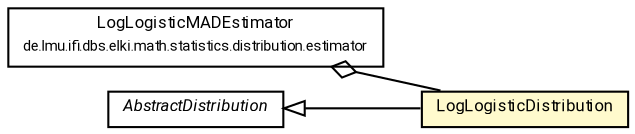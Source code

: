 #!/usr/local/bin/dot
#
# Class diagram 
# Generated by UMLGraph version R5_7_2-60-g0e99a6 (http://www.spinellis.gr/umlgraph/)
#

digraph G {
	graph [fontnames="svg"]
	edge [fontname="Roboto",fontsize=7,labelfontname="Roboto",labelfontsize=7,color="black"];
	node [fontname="Roboto",fontcolor="black",fontsize=8,shape=plaintext,margin=0,width=0,height=0];
	nodesep=0.15;
	ranksep=0.25;
	rankdir=LR;
	// de.lmu.ifi.dbs.elki.math.statistics.distribution.estimator.LogLogisticMADEstimator
	c6520283 [label=<<table title="de.lmu.ifi.dbs.elki.math.statistics.distribution.estimator.LogLogisticMADEstimator" border="0" cellborder="1" cellspacing="0" cellpadding="2" href="estimator/LogLogisticMADEstimator.html" target="_parent">
		<tr><td><table border="0" cellspacing="0" cellpadding="1">
		<tr><td align="center" balign="center"> <font face="Roboto">LogLogisticMADEstimator</font> </td></tr>
		<tr><td align="center" balign="center"> <font face="Roboto" point-size="7.0">de.lmu.ifi.dbs.elki.math.statistics.distribution.estimator</font> </td></tr>
		</table></td></tr>
		</table>>, URL="estimator/LogLogisticMADEstimator.html"];
	// de.lmu.ifi.dbs.elki.math.statistics.distribution.LogLogisticDistribution
	c6520408 [label=<<table title="de.lmu.ifi.dbs.elki.math.statistics.distribution.LogLogisticDistribution" border="0" cellborder="1" cellspacing="0" cellpadding="2" bgcolor="lemonChiffon" href="LogLogisticDistribution.html" target="_parent">
		<tr><td><table border="0" cellspacing="0" cellpadding="1">
		<tr><td align="center" balign="center"> <font face="Roboto">LogLogisticDistribution</font> </td></tr>
		</table></td></tr>
		</table>>, URL="LogLogisticDistribution.html"];
	// de.lmu.ifi.dbs.elki.math.statistics.distribution.AbstractDistribution
	c6520416 [label=<<table title="de.lmu.ifi.dbs.elki.math.statistics.distribution.AbstractDistribution" border="0" cellborder="1" cellspacing="0" cellpadding="2" href="AbstractDistribution.html" target="_parent">
		<tr><td><table border="0" cellspacing="0" cellpadding="1">
		<tr><td align="center" balign="center"> <font face="Roboto"><i>AbstractDistribution</i></font> </td></tr>
		</table></td></tr>
		</table>>, URL="AbstractDistribution.html"];
	// de.lmu.ifi.dbs.elki.math.statistics.distribution.estimator.LogLogisticMADEstimator has de.lmu.ifi.dbs.elki.math.statistics.distribution.LogLogisticDistribution
	c6520283 -> c6520408 [arrowhead=none,arrowtail=ediamond,dir=back,weight=4];
	// de.lmu.ifi.dbs.elki.math.statistics.distribution.LogLogisticDistribution extends de.lmu.ifi.dbs.elki.math.statistics.distribution.AbstractDistribution
	c6520416 -> c6520408 [arrowtail=empty,dir=back,weight=10];
}

